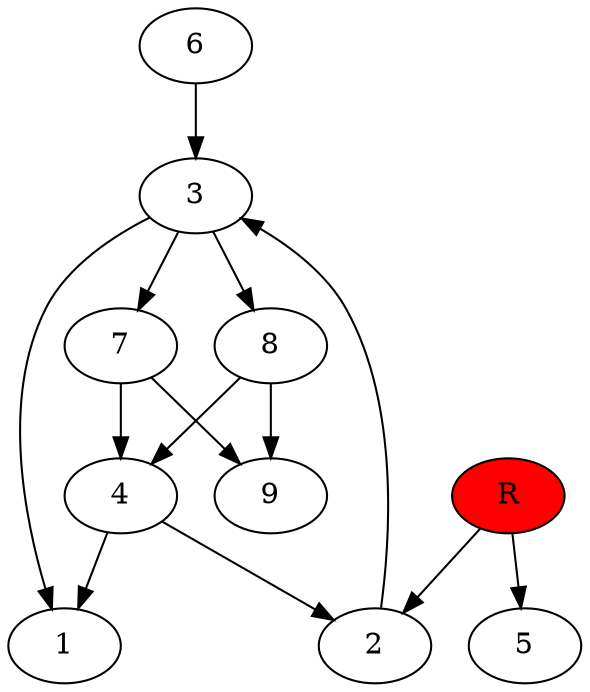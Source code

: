 digraph prb41360 {
	1
	2
	3
	4
	5
	6
	7
	8
	R [fillcolor="#ff0000" style=filled]
	2 -> 3
	3 -> 1
	3 -> 7
	3 -> 8
	4 -> 1
	4 -> 2
	6 -> 3
	7 -> 4
	7 -> 9
	8 -> 4
	8 -> 9
	R -> 2
	R -> 5
}
